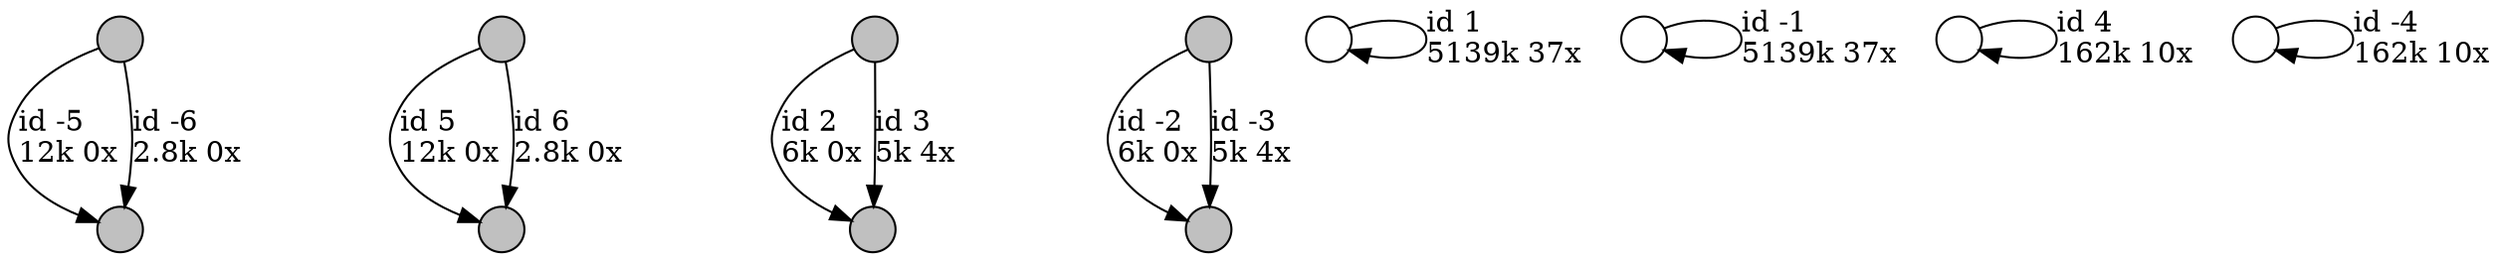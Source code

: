digraph {
nodesep = 0.5;
node [shape = circle, label = "", height = 0.3];
"0" [style = "filled", fillcolor = "grey"];
"1" [style = "filled", fillcolor = "grey"];
"2" [style = "filled", fillcolor = "grey"];
"3" [style = "filled", fillcolor = "grey"];
"4" [style = "filled", fillcolor = "grey"];
"5" [style = "filled", fillcolor = "grey"];
"6" [style = "filled", fillcolor = "grey"];
"7" [style = "filled", fillcolor = "grey"];
"8" -> "8" [label = "id 1\l5139k 37x", color = "black"] ;
"9" -> "9" [label = "id -1\l5139k 37x", color = "black"] ;
"3" -> "7" [label = "id 2\l6k 0x", color = "black"] ;
"5" -> "4" [label = "id -2\l6k 0x", color = "black"] ;
"3" -> "7" [label = "id 3\l5k 4x", color = "black"] ;
"5" -> "4" [label = "id -3\l5k 4x", color = "black"] ;
"10" -> "10" [label = "id 4\l162k 10x", color = "black"] ;
"11" -> "11" [label = "id -4\l162k 10x", color = "black"] ;
"2" -> "1" [label = "id 5\l12k 0x", color = "black"] ;
"6" -> "0" [label = "id -5\l12k 0x", color = "black"] ;
"2" -> "1" [label = "id 6\l2.8k 0x", color = "black"] ;
"6" -> "0" [label = "id -6\l2.8k 0x", color = "black"] ;
}
